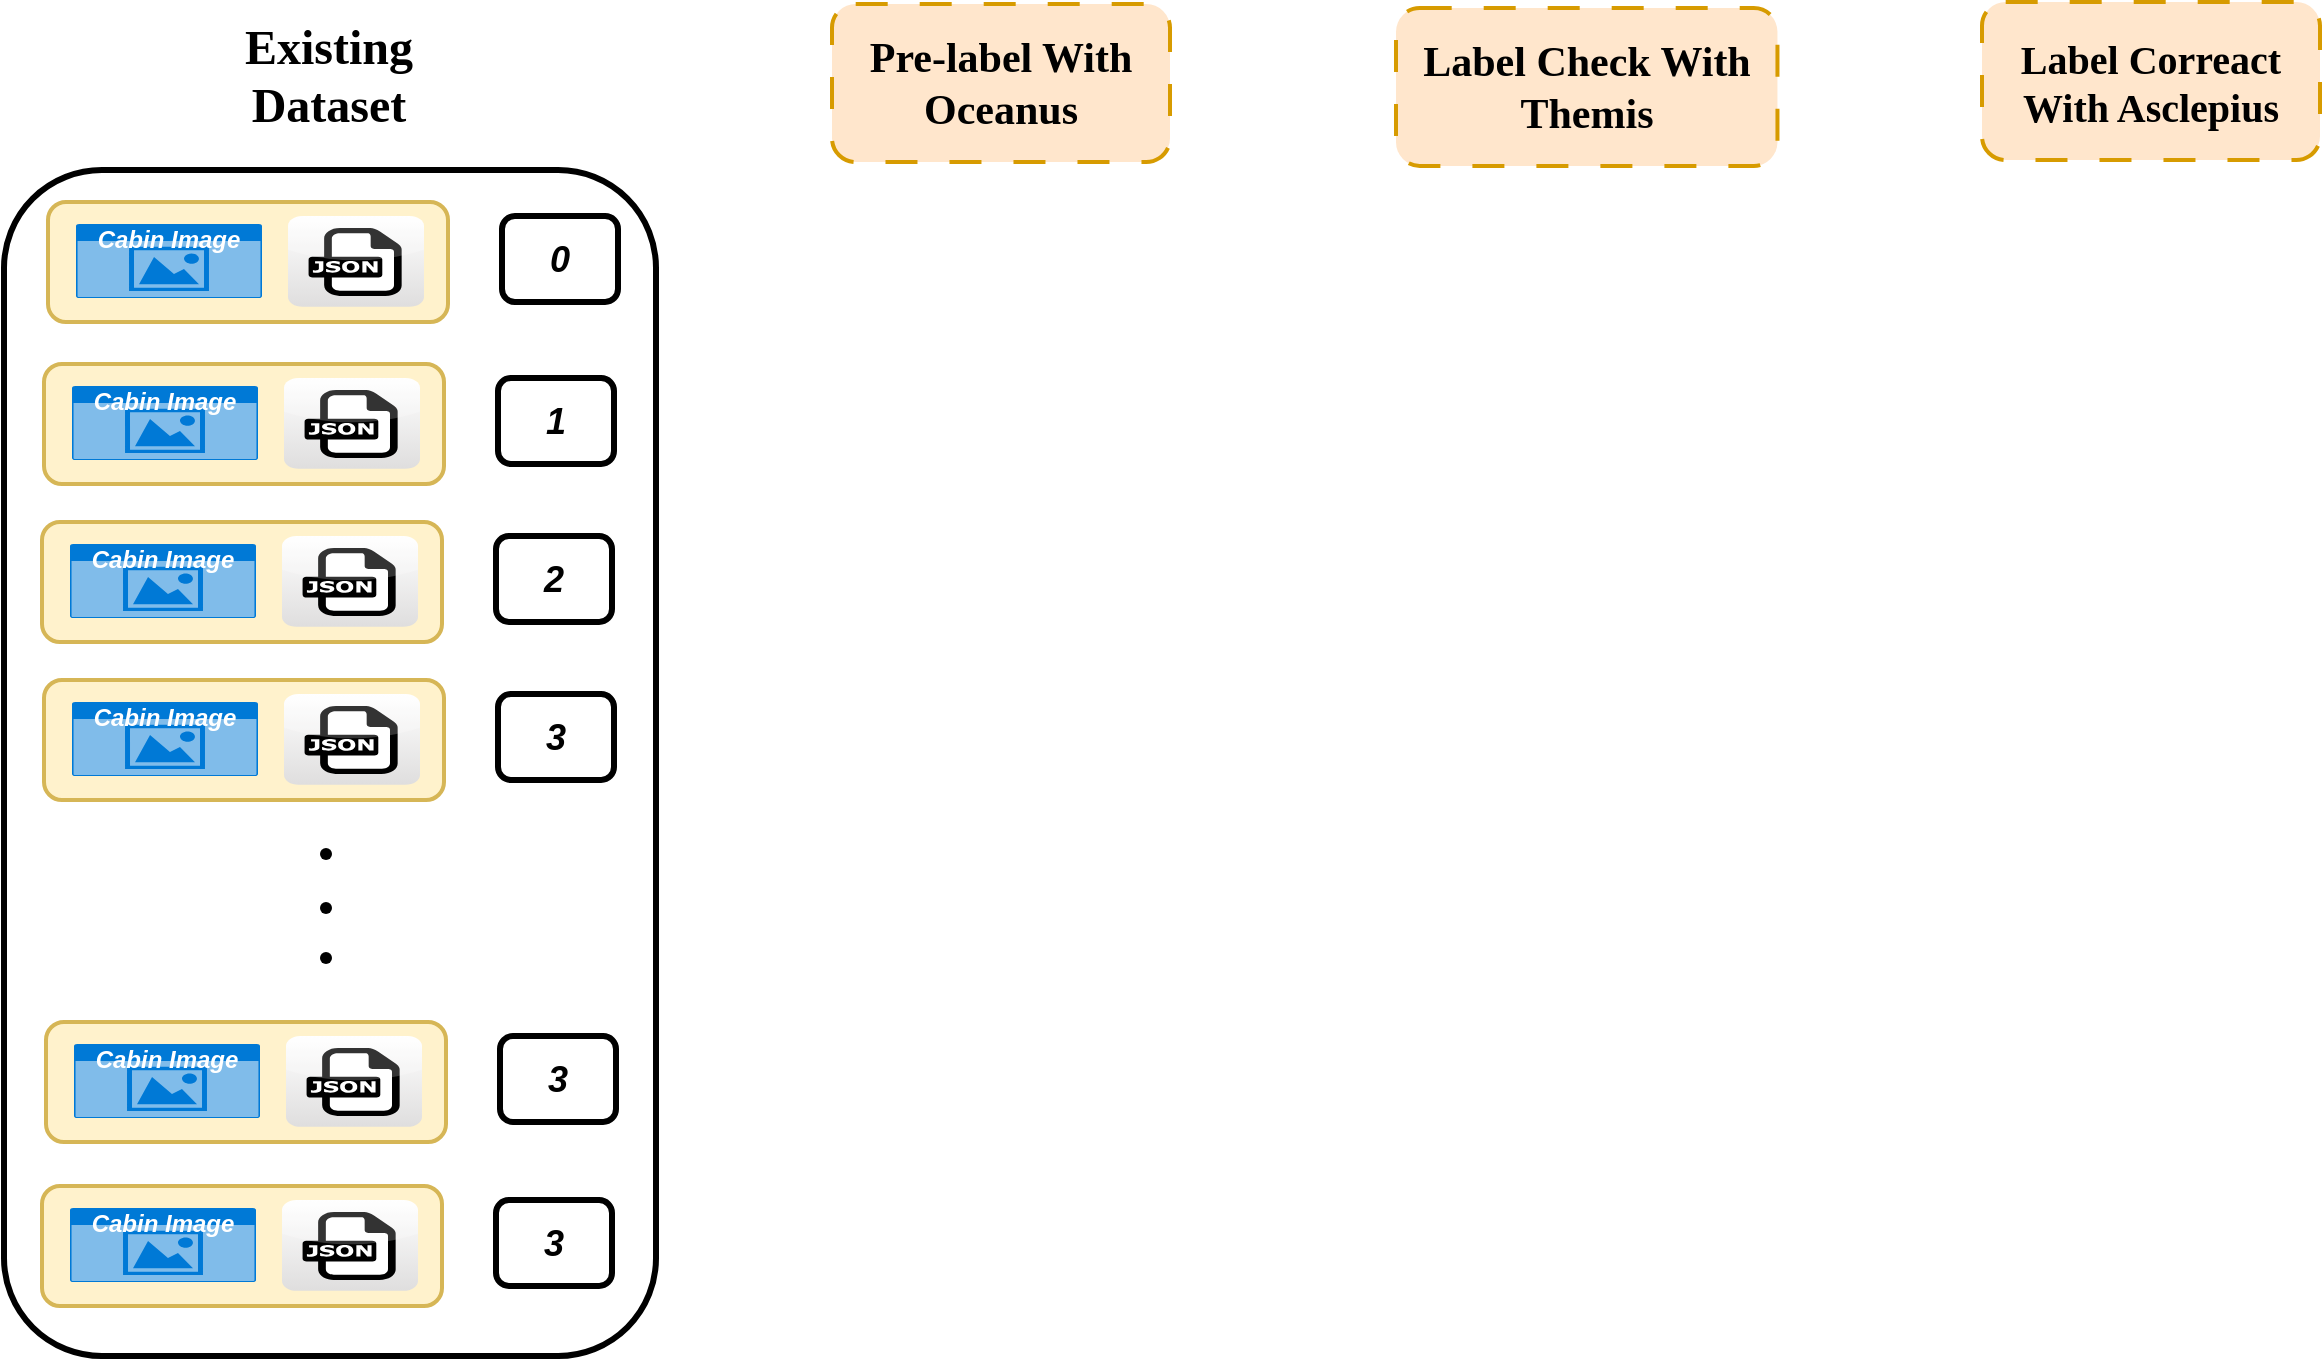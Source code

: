 <mxfile version="25.0.3">
  <diagram name="第 1 页" id="ebwW6ah09JPrhwfEJ-Hg">
    <mxGraphModel dx="2194" dy="913" grid="0" gridSize="10" guides="0" tooltips="1" connect="1" arrows="1" fold="1" page="1" pageScale="1" pageWidth="827" pageHeight="1169" math="0" shadow="0">
      <root>
        <mxCell id="0" />
        <mxCell id="1" parent="0" />
        <mxCell id="08xoC1FxWN-cvQ--sJ04-1" value="" style="rounded=1;whiteSpace=wrap;html=1;strokeWidth=3;" vertex="1" parent="1">
          <mxGeometry x="-8" y="148" width="326" height="593" as="geometry" />
        </mxCell>
        <mxCell id="08xoC1FxWN-cvQ--sJ04-2" value="&lt;font face=&quot;Georgia&quot; style=&quot;font-size: 24px;&quot;&gt;&lt;b&gt;Existing&lt;/b&gt;&lt;/font&gt;&lt;div&gt;&lt;font face=&quot;Georgia&quot; style=&quot;font-size: 24px;&quot;&gt;&lt;b&gt;Dataset&lt;/b&gt;&lt;/font&gt;&lt;/div&gt;" style="text;html=1;align=center;verticalAlign=middle;resizable=0;points=[];autosize=1;strokeColor=none;fillColor=none;" vertex="1" parent="1">
          <mxGeometry x="103" y="66" width="102" height="70" as="geometry" />
        </mxCell>
        <mxCell id="08xoC1FxWN-cvQ--sJ04-5" value="&lt;font style=&quot;font-size: 18px;&quot;&gt;&lt;b&gt;&lt;i&gt;0&lt;/i&gt;&lt;/b&gt;&lt;/font&gt;" style="rounded=1;whiteSpace=wrap;html=1;strokeWidth=3;" vertex="1" parent="1">
          <mxGeometry x="241" y="171" width="58" height="43" as="geometry" />
        </mxCell>
        <mxCell id="08xoC1FxWN-cvQ--sJ04-6" value="" style="rounded=1;whiteSpace=wrap;html=1;strokeWidth=2;fillColor=#fff2cc;strokeColor=#d6b656;" vertex="1" parent="1">
          <mxGeometry x="14" y="164" width="200" height="60" as="geometry" />
        </mxCell>
        <mxCell id="08xoC1FxWN-cvQ--sJ04-3" value="&lt;b&gt;&lt;i&gt;Cabin Image&lt;/i&gt;&lt;/b&gt;" style="html=1;whiteSpace=wrap;strokeColor=none;fillColor=#0079D6;labelPosition=center;verticalLabelPosition=middle;verticalAlign=top;align=center;fontSize=12;outlineConnect=0;spacingTop=-6;fontColor=#FFFFFF;sketch=0;shape=mxgraph.sitemap.photo;" vertex="1" parent="1">
          <mxGeometry x="28" y="175" width="93" height="37" as="geometry" />
        </mxCell>
        <mxCell id="08xoC1FxWN-cvQ--sJ04-4" value="" style="dashed=0;outlineConnect=0;html=1;align=center;labelPosition=center;verticalLabelPosition=bottom;verticalAlign=top;shape=mxgraph.webicons.json;gradientColor=#DFDEDE" vertex="1" parent="1">
          <mxGeometry x="134" y="171" width="68" height="45.4" as="geometry" />
        </mxCell>
        <mxCell id="08xoC1FxWN-cvQ--sJ04-8" value="&lt;font style=&quot;font-size: 18px;&quot;&gt;&lt;b&gt;&lt;i&gt;1&lt;/i&gt;&lt;/b&gt;&lt;/font&gt;" style="rounded=1;whiteSpace=wrap;html=1;strokeWidth=3;" vertex="1" parent="1">
          <mxGeometry x="239" y="252" width="58" height="43" as="geometry" />
        </mxCell>
        <mxCell id="08xoC1FxWN-cvQ--sJ04-9" value="" style="rounded=1;whiteSpace=wrap;html=1;strokeWidth=2;fillColor=#fff2cc;strokeColor=#d6b656;" vertex="1" parent="1">
          <mxGeometry x="12" y="245" width="200" height="60" as="geometry" />
        </mxCell>
        <mxCell id="08xoC1FxWN-cvQ--sJ04-10" value="&lt;b&gt;&lt;i&gt;Cabin Image&lt;/i&gt;&lt;/b&gt;" style="html=1;whiteSpace=wrap;strokeColor=none;fillColor=#0079D6;labelPosition=center;verticalLabelPosition=middle;verticalAlign=top;align=center;fontSize=12;outlineConnect=0;spacingTop=-6;fontColor=#FFFFFF;sketch=0;shape=mxgraph.sitemap.photo;" vertex="1" parent="1">
          <mxGeometry x="26" y="256" width="93" height="37" as="geometry" />
        </mxCell>
        <mxCell id="08xoC1FxWN-cvQ--sJ04-11" value="" style="dashed=0;outlineConnect=0;html=1;align=center;labelPosition=center;verticalLabelPosition=bottom;verticalAlign=top;shape=mxgraph.webicons.json;gradientColor=#DFDEDE" vertex="1" parent="1">
          <mxGeometry x="132" y="252" width="68" height="45.4" as="geometry" />
        </mxCell>
        <mxCell id="08xoC1FxWN-cvQ--sJ04-12" value="&lt;font style=&quot;font-size: 18px;&quot;&gt;&lt;b&gt;&lt;i&gt;2&lt;/i&gt;&lt;/b&gt;&lt;/font&gt;" style="rounded=1;whiteSpace=wrap;html=1;strokeWidth=3;" vertex="1" parent="1">
          <mxGeometry x="238" y="331" width="58" height="43" as="geometry" />
        </mxCell>
        <mxCell id="08xoC1FxWN-cvQ--sJ04-13" value="" style="rounded=1;whiteSpace=wrap;html=1;strokeWidth=2;fillColor=#fff2cc;strokeColor=#d6b656;" vertex="1" parent="1">
          <mxGeometry x="11" y="324" width="200" height="60" as="geometry" />
        </mxCell>
        <mxCell id="08xoC1FxWN-cvQ--sJ04-14" value="&lt;b&gt;&lt;i&gt;Cabin Image&lt;/i&gt;&lt;/b&gt;" style="html=1;whiteSpace=wrap;strokeColor=none;fillColor=#0079D6;labelPosition=center;verticalLabelPosition=middle;verticalAlign=top;align=center;fontSize=12;outlineConnect=0;spacingTop=-6;fontColor=#FFFFFF;sketch=0;shape=mxgraph.sitemap.photo;" vertex="1" parent="1">
          <mxGeometry x="25" y="335" width="93" height="37" as="geometry" />
        </mxCell>
        <mxCell id="08xoC1FxWN-cvQ--sJ04-15" value="" style="dashed=0;outlineConnect=0;html=1;align=center;labelPosition=center;verticalLabelPosition=bottom;verticalAlign=top;shape=mxgraph.webicons.json;gradientColor=#DFDEDE" vertex="1" parent="1">
          <mxGeometry x="131" y="331" width="68" height="45.4" as="geometry" />
        </mxCell>
        <mxCell id="08xoC1FxWN-cvQ--sJ04-16" value="&lt;font style=&quot;font-size: 18px;&quot;&gt;&lt;b&gt;&lt;i&gt;3&lt;/i&gt;&lt;/b&gt;&lt;/font&gt;" style="rounded=1;whiteSpace=wrap;html=1;strokeWidth=3;" vertex="1" parent="1">
          <mxGeometry x="239" y="410" width="58" height="43" as="geometry" />
        </mxCell>
        <mxCell id="08xoC1FxWN-cvQ--sJ04-17" value="" style="rounded=1;whiteSpace=wrap;html=1;strokeWidth=2;fillColor=#fff2cc;strokeColor=#d6b656;" vertex="1" parent="1">
          <mxGeometry x="12" y="403" width="200" height="60" as="geometry" />
        </mxCell>
        <mxCell id="08xoC1FxWN-cvQ--sJ04-18" value="&lt;b&gt;&lt;i&gt;Cabin Image&lt;/i&gt;&lt;/b&gt;" style="html=1;whiteSpace=wrap;strokeColor=none;fillColor=#0079D6;labelPosition=center;verticalLabelPosition=middle;verticalAlign=top;align=center;fontSize=12;outlineConnect=0;spacingTop=-6;fontColor=#FFFFFF;sketch=0;shape=mxgraph.sitemap.photo;" vertex="1" parent="1">
          <mxGeometry x="26" y="414" width="93" height="37" as="geometry" />
        </mxCell>
        <mxCell id="08xoC1FxWN-cvQ--sJ04-19" value="" style="dashed=0;outlineConnect=0;html=1;align=center;labelPosition=center;verticalLabelPosition=bottom;verticalAlign=top;shape=mxgraph.webicons.json;gradientColor=#DFDEDE" vertex="1" parent="1">
          <mxGeometry x="132" y="410" width="68" height="45.4" as="geometry" />
        </mxCell>
        <mxCell id="08xoC1FxWN-cvQ--sJ04-20" value="" style="shape=waypoint;sketch=0;size=6;pointerEvents=1;points=[];fillColor=none;resizable=0;rotatable=0;perimeter=centerPerimeter;snapToPoint=1;" vertex="1" parent="1">
          <mxGeometry x="143" y="480" width="20" height="20" as="geometry" />
        </mxCell>
        <mxCell id="08xoC1FxWN-cvQ--sJ04-21" value="" style="shape=waypoint;sketch=0;size=6;pointerEvents=1;points=[];fillColor=none;resizable=0;rotatable=0;perimeter=centerPerimeter;snapToPoint=1;" vertex="1" parent="1">
          <mxGeometry x="143" y="507" width="20" height="20" as="geometry" />
        </mxCell>
        <mxCell id="08xoC1FxWN-cvQ--sJ04-22" value="" style="shape=waypoint;sketch=0;size=6;pointerEvents=1;points=[];fillColor=none;resizable=0;rotatable=0;perimeter=centerPerimeter;snapToPoint=1;" vertex="1" parent="1">
          <mxGeometry x="143" y="532" width="20" height="20" as="geometry" />
        </mxCell>
        <mxCell id="08xoC1FxWN-cvQ--sJ04-23" value="&lt;font style=&quot;font-size: 18px;&quot;&gt;&lt;b&gt;&lt;i&gt;3&lt;/i&gt;&lt;/b&gt;&lt;/font&gt;" style="rounded=1;whiteSpace=wrap;html=1;strokeWidth=3;" vertex="1" parent="1">
          <mxGeometry x="240" y="581" width="58" height="43" as="geometry" />
        </mxCell>
        <mxCell id="08xoC1FxWN-cvQ--sJ04-24" value="" style="rounded=1;whiteSpace=wrap;html=1;strokeWidth=2;fillColor=#fff2cc;strokeColor=#d6b656;" vertex="1" parent="1">
          <mxGeometry x="13" y="574" width="200" height="60" as="geometry" />
        </mxCell>
        <mxCell id="08xoC1FxWN-cvQ--sJ04-25" value="&lt;b&gt;&lt;i&gt;Cabin Image&lt;/i&gt;&lt;/b&gt;" style="html=1;whiteSpace=wrap;strokeColor=none;fillColor=#0079D6;labelPosition=center;verticalLabelPosition=middle;verticalAlign=top;align=center;fontSize=12;outlineConnect=0;spacingTop=-6;fontColor=#FFFFFF;sketch=0;shape=mxgraph.sitemap.photo;" vertex="1" parent="1">
          <mxGeometry x="27" y="585" width="93" height="37" as="geometry" />
        </mxCell>
        <mxCell id="08xoC1FxWN-cvQ--sJ04-26" value="" style="dashed=0;outlineConnect=0;html=1;align=center;labelPosition=center;verticalLabelPosition=bottom;verticalAlign=top;shape=mxgraph.webicons.json;gradientColor=#DFDEDE" vertex="1" parent="1">
          <mxGeometry x="133" y="581" width="68" height="45.4" as="geometry" />
        </mxCell>
        <mxCell id="08xoC1FxWN-cvQ--sJ04-27" value="&lt;font style=&quot;font-size: 18px;&quot;&gt;&lt;b&gt;&lt;i&gt;3&lt;/i&gt;&lt;/b&gt;&lt;/font&gt;" style="rounded=1;whiteSpace=wrap;html=1;strokeWidth=3;" vertex="1" parent="1">
          <mxGeometry x="238" y="663" width="58" height="43" as="geometry" />
        </mxCell>
        <mxCell id="08xoC1FxWN-cvQ--sJ04-28" value="" style="rounded=1;whiteSpace=wrap;html=1;strokeWidth=2;fillColor=#fff2cc;strokeColor=#d6b656;" vertex="1" parent="1">
          <mxGeometry x="11" y="656" width="200" height="60" as="geometry" />
        </mxCell>
        <mxCell id="08xoC1FxWN-cvQ--sJ04-29" value="&lt;b&gt;&lt;i&gt;Cabin Image&lt;/i&gt;&lt;/b&gt;" style="html=1;whiteSpace=wrap;strokeColor=none;fillColor=#0079D6;labelPosition=center;verticalLabelPosition=middle;verticalAlign=top;align=center;fontSize=12;outlineConnect=0;spacingTop=-6;fontColor=#FFFFFF;sketch=0;shape=mxgraph.sitemap.photo;" vertex="1" parent="1">
          <mxGeometry x="25" y="667" width="93" height="37" as="geometry" />
        </mxCell>
        <mxCell id="08xoC1FxWN-cvQ--sJ04-30" value="" style="dashed=0;outlineConnect=0;html=1;align=center;labelPosition=center;verticalLabelPosition=bottom;verticalAlign=top;shape=mxgraph.webicons.json;gradientColor=#DFDEDE" vertex="1" parent="1">
          <mxGeometry x="131" y="663" width="68" height="45.4" as="geometry" />
        </mxCell>
        <mxCell id="08xoC1FxWN-cvQ--sJ04-31" value="&lt;b&gt;&lt;font face=&quot;Georgia&quot; style=&quot;font-size: 21px;&quot;&gt;Pre-label With Oceanus&lt;/font&gt;&lt;/b&gt;" style="rounded=1;whiteSpace=wrap;html=1;dashed=1;dashPattern=8 8;strokeWidth=2;fillColor=#ffe6cc;strokeColor=#d79b00;" vertex="1" parent="1">
          <mxGeometry x="406" y="65" width="169" height="79" as="geometry" />
        </mxCell>
        <mxCell id="08xoC1FxWN-cvQ--sJ04-32" value="&lt;font face=&quot;Georgia&quot; style=&quot;font-size: 21px;&quot;&gt;&lt;b&gt;Label Check With Themis&lt;/b&gt;&lt;/font&gt;" style="rounded=1;whiteSpace=wrap;html=1;strokeWidth=2;dashed=1;dashPattern=8 8;aspect=fixed;fillColor=#ffe6cc;strokeColor=#d79b00;" vertex="1" parent="1">
          <mxGeometry x="688" y="67" width="190.73" height="79" as="geometry" />
        </mxCell>
        <mxCell id="08xoC1FxWN-cvQ--sJ04-33" value="&lt;b&gt;&lt;font face=&quot;Georgia&quot; style=&quot;font-size: 20px;&quot;&gt;Label Correact With Asclepius&lt;/font&gt;&lt;/b&gt;" style="rounded=1;whiteSpace=wrap;html=1;strokeWidth=2;dashed=1;dashPattern=8 8;fillColor=#ffe6cc;strokeColor=#d79b00;" vertex="1" parent="1">
          <mxGeometry x="981" y="64" width="169" height="79" as="geometry" />
        </mxCell>
      </root>
    </mxGraphModel>
  </diagram>
</mxfile>
